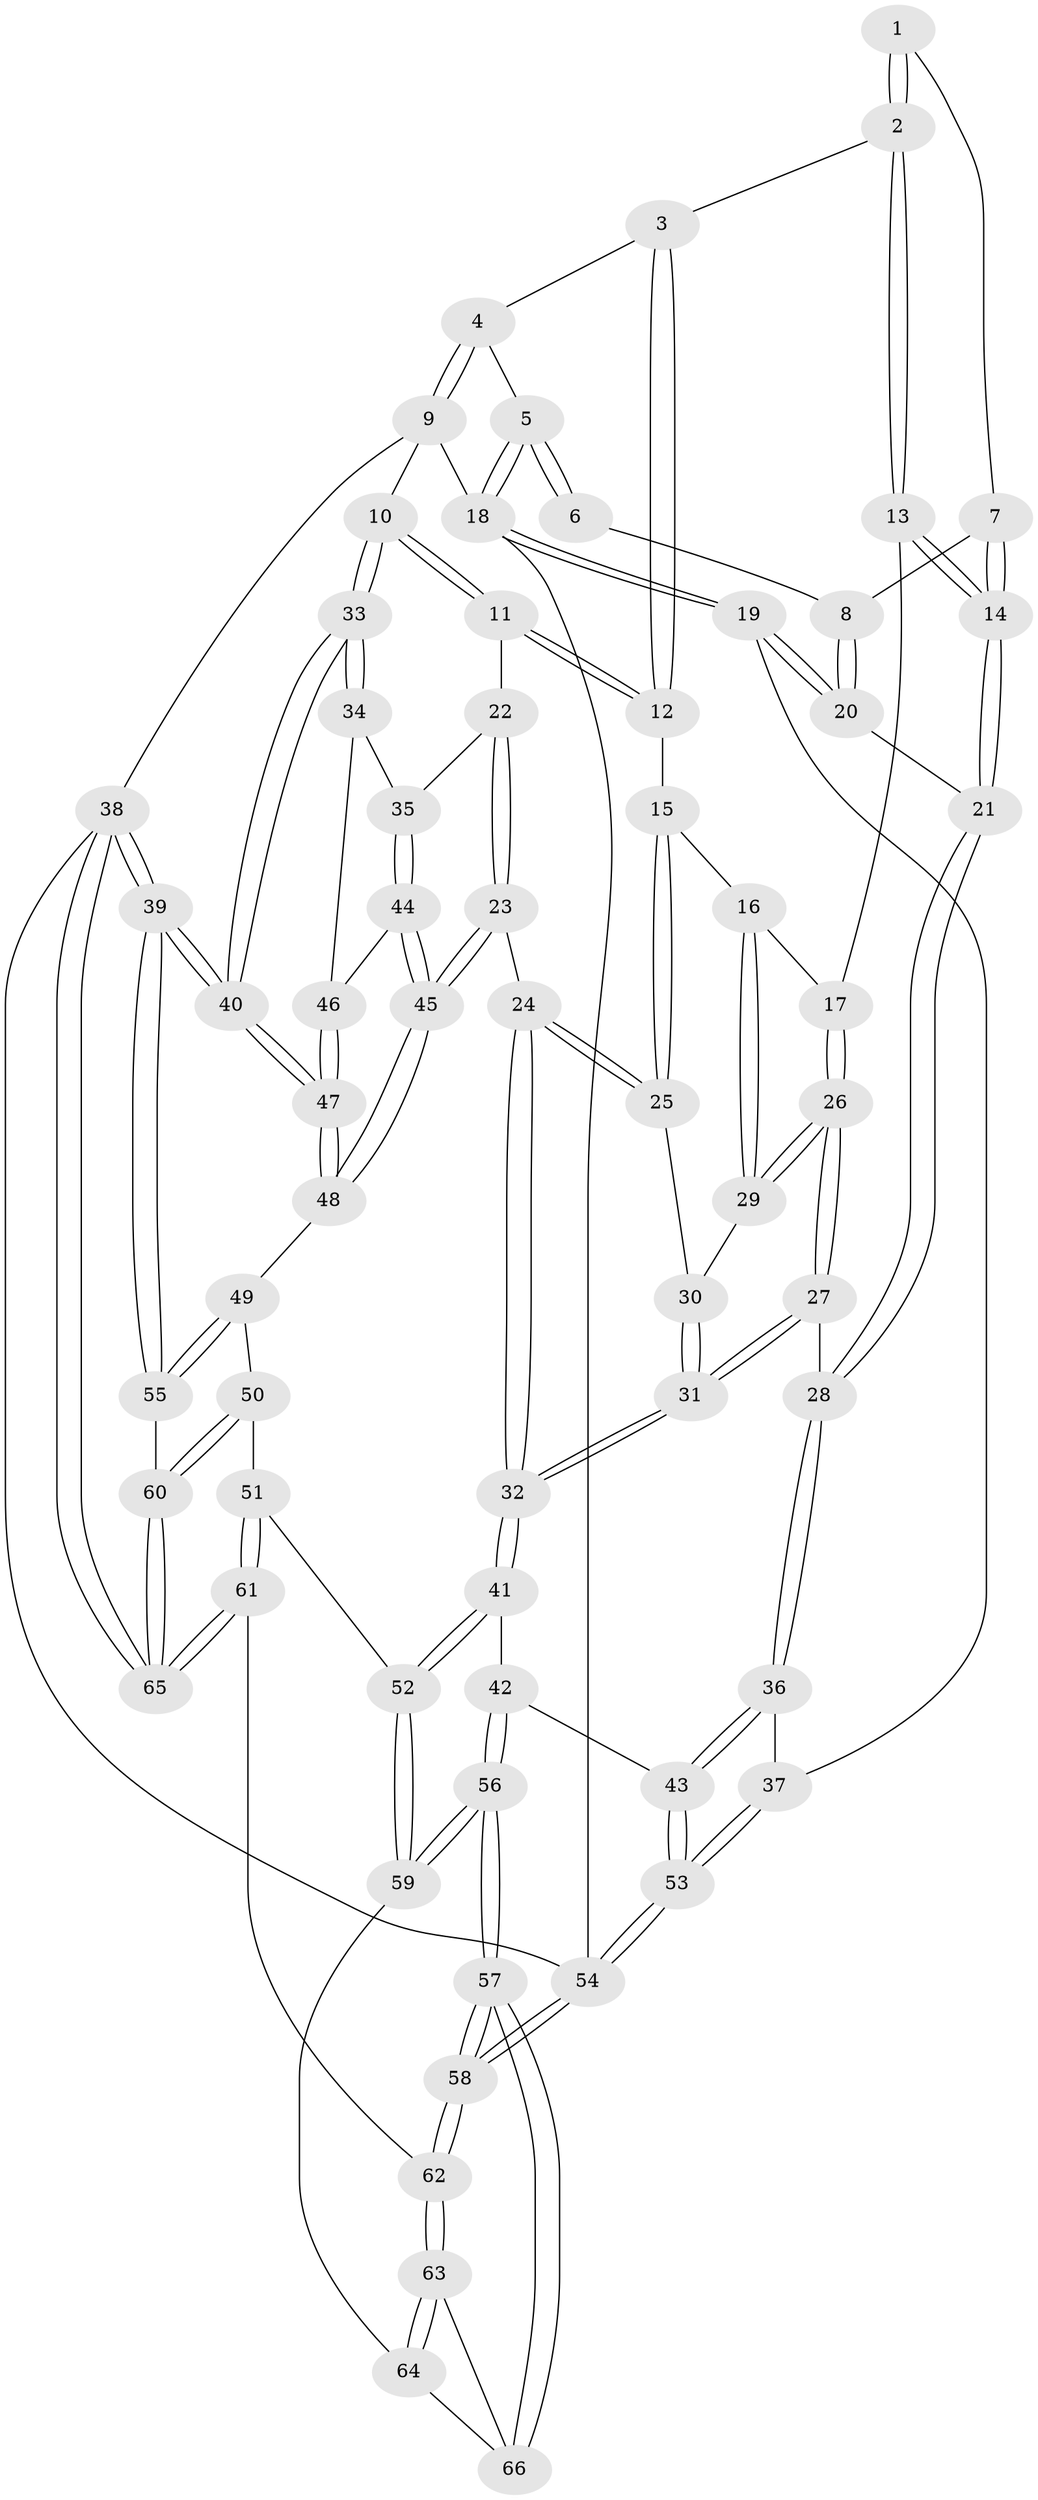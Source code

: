 // Generated by graph-tools (version 1.1) at 2025/11/02/27/25 16:11:59]
// undirected, 66 vertices, 162 edges
graph export_dot {
graph [start="1"]
  node [color=gray90,style=filled];
  1 [pos="+0.2787067372270119+0.06597950704344913"];
  2 [pos="+0.3717197815531175+0.04295825810958281"];
  3 [pos="+0.4563134576479391+0"];
  4 [pos="+0.4617069154806211+0"];
  5 [pos="+0+0"];
  6 [pos="+0.08556036256669372+0.07833852644041167"];
  7 [pos="+0.16186989950452743+0.17924485427574774"];
  8 [pos="+0.08420144599182303+0.17091334511489703"];
  9 [pos="+1+0"];
  10 [pos="+1+0"];
  11 [pos="+0.8701571709307913+0.2432847012196518"];
  12 [pos="+0.6101346228161078+0.17500185916475922"];
  13 [pos="+0.3539292657970318+0.17989285386997253"];
  14 [pos="+0.24980204405342682+0.26391686542948156"];
  15 [pos="+0.5809364795231049+0.24071077367184113"];
  16 [pos="+0.4233158075483695+0.26496145133767024"];
  17 [pos="+0.35580809155789983+0.18274885394102378"];
  18 [pos="+0+0"];
  19 [pos="+0+0.3468821025234059"];
  20 [pos="+0.07213197559384878+0.19468527355742923"];
  21 [pos="+0.19282622310570144+0.34840471829192604"];
  22 [pos="+0.8576756131868067+0.2736307008580346"];
  23 [pos="+0.6548892194652576+0.4766882777239161"];
  24 [pos="+0.6437334203575465+0.47678890427087633"];
  25 [pos="+0.5890437772174639+0.3694971369234662"];
  26 [pos="+0.3374303666908115+0.38461902077437377"];
  27 [pos="+0.3250035371784013+0.4188690083645913"];
  28 [pos="+0.18607665392308861+0.3852459705115854"];
  29 [pos="+0.4243171315131419+0.26848612287775186"];
  30 [pos="+0.4402623509796907+0.30348159593246926"];
  31 [pos="+0.40950312421340773+0.47307232061599924"];
  32 [pos="+0.4765133716954845+0.5735774840947946"];
  33 [pos="+1+0.5475468303152223"];
  34 [pos="+0.9976548423654656+0.509269124974011"];
  35 [pos="+0.9376561284163667+0.4846076707743244"];
  36 [pos="+0.1491714963496371+0.42191932335978927"];
  37 [pos="+0+0.39693254433339353"];
  38 [pos="+1+1"];
  39 [pos="+1+0.9990991939383619"];
  40 [pos="+1+0.8000607443045724"];
  41 [pos="+0.4492828559922441+0.6311100113653318"];
  42 [pos="+0.20802631603553684+0.6611235592444109"];
  43 [pos="+0.20025358555601577+0.6567721746567841"];
  44 [pos="+0.8056090933546576+0.6082339290825769"];
  45 [pos="+0.793643827611923+0.61623650692991"];
  46 [pos="+0.9473245488124135+0.5927015992071623"];
  47 [pos="+1+0.6919290306912714"];
  48 [pos="+0.7954152877800302+0.6250995429669435"];
  49 [pos="+0.7904002489476097+0.660324361700555"];
  50 [pos="+0.730761285718087+0.7882614721908868"];
  51 [pos="+0.5660491598077474+0.7911058506395372"];
  52 [pos="+0.4917539561905377+0.7417839626018159"];
  53 [pos="+0+0.7450865235023413"];
  54 [pos="+0+1"];
  55 [pos="+1+0.9181002233346995"];
  56 [pos="+0.22036784517184058+0.8720354029735116"];
  57 [pos="+0.16641489733752807+1"];
  58 [pos="+0+1"];
  59 [pos="+0.4261021047678607+0.8343468774309387"];
  60 [pos="+0.7658914894442922+0.8422668717353007"];
  61 [pos="+0.5993694177058413+1"];
  62 [pos="+0.541463315218069+1"];
  63 [pos="+0.45765669617961324+1"];
  64 [pos="+0.4185546211219678+0.8990338046742045"];
  65 [pos="+0.6702792462322271+1"];
  66 [pos="+0.3306237632610581+0.9478406790091719"];
  1 -- 2;
  1 -- 2;
  1 -- 7;
  2 -- 3;
  2 -- 13;
  2 -- 13;
  3 -- 4;
  3 -- 12;
  3 -- 12;
  4 -- 5;
  4 -- 9;
  4 -- 9;
  5 -- 6;
  5 -- 6;
  5 -- 18;
  5 -- 18;
  6 -- 8;
  7 -- 8;
  7 -- 14;
  7 -- 14;
  8 -- 20;
  8 -- 20;
  9 -- 10;
  9 -- 18;
  9 -- 38;
  10 -- 11;
  10 -- 11;
  10 -- 33;
  10 -- 33;
  11 -- 12;
  11 -- 12;
  11 -- 22;
  12 -- 15;
  13 -- 14;
  13 -- 14;
  13 -- 17;
  14 -- 21;
  14 -- 21;
  15 -- 16;
  15 -- 25;
  15 -- 25;
  16 -- 17;
  16 -- 29;
  16 -- 29;
  17 -- 26;
  17 -- 26;
  18 -- 19;
  18 -- 19;
  18 -- 54;
  19 -- 20;
  19 -- 20;
  19 -- 37;
  20 -- 21;
  21 -- 28;
  21 -- 28;
  22 -- 23;
  22 -- 23;
  22 -- 35;
  23 -- 24;
  23 -- 45;
  23 -- 45;
  24 -- 25;
  24 -- 25;
  24 -- 32;
  24 -- 32;
  25 -- 30;
  26 -- 27;
  26 -- 27;
  26 -- 29;
  26 -- 29;
  27 -- 28;
  27 -- 31;
  27 -- 31;
  28 -- 36;
  28 -- 36;
  29 -- 30;
  30 -- 31;
  30 -- 31;
  31 -- 32;
  31 -- 32;
  32 -- 41;
  32 -- 41;
  33 -- 34;
  33 -- 34;
  33 -- 40;
  33 -- 40;
  34 -- 35;
  34 -- 46;
  35 -- 44;
  35 -- 44;
  36 -- 37;
  36 -- 43;
  36 -- 43;
  37 -- 53;
  37 -- 53;
  38 -- 39;
  38 -- 39;
  38 -- 65;
  38 -- 65;
  38 -- 54;
  39 -- 40;
  39 -- 40;
  39 -- 55;
  39 -- 55;
  40 -- 47;
  40 -- 47;
  41 -- 42;
  41 -- 52;
  41 -- 52;
  42 -- 43;
  42 -- 56;
  42 -- 56;
  43 -- 53;
  43 -- 53;
  44 -- 45;
  44 -- 45;
  44 -- 46;
  45 -- 48;
  45 -- 48;
  46 -- 47;
  46 -- 47;
  47 -- 48;
  47 -- 48;
  48 -- 49;
  49 -- 50;
  49 -- 55;
  49 -- 55;
  50 -- 51;
  50 -- 60;
  50 -- 60;
  51 -- 52;
  51 -- 61;
  51 -- 61;
  52 -- 59;
  52 -- 59;
  53 -- 54;
  53 -- 54;
  54 -- 58;
  54 -- 58;
  55 -- 60;
  56 -- 57;
  56 -- 57;
  56 -- 59;
  56 -- 59;
  57 -- 58;
  57 -- 58;
  57 -- 66;
  57 -- 66;
  58 -- 62;
  58 -- 62;
  59 -- 64;
  60 -- 65;
  60 -- 65;
  61 -- 62;
  61 -- 65;
  61 -- 65;
  62 -- 63;
  62 -- 63;
  63 -- 64;
  63 -- 64;
  63 -- 66;
  64 -- 66;
}
